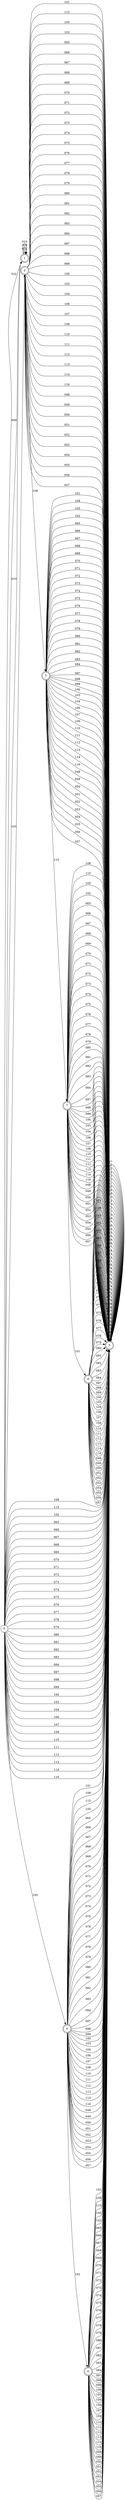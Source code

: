 digraph automata1 {
	rankdir=LR
	0 [label=0 shape=circle]
	1 [label=1 shape=doublecircle]
	2 [label=2 shape=doublecircle]
	3 [label=3 shape=doublecircle]
	4 [label=4 shape=doublecircle]
	5 [label=5 shape=doublecircle]
	6 [label=6 shape=doublecircle]
	7 [label=7 shape=doublecircle]
	8 [label=8 shape=doublecircle]
	0 -> 1 [label=032]
	0 -> 1 [label=009]
	0 -> 1 [label=010]
	0 -> 2 [label=101]
	0 -> 3 [label=108]
	0 -> 3 [label=115]
	0 -> 4 [label=105]
	0 -> 3 [label=102]
	0 -> 3 [label=065]
	0 -> 3 [label=066]
	0 -> 3 [label=067]
	0 -> 3 [label=068]
	0 -> 3 [label=069]
	0 -> 3 [label=070]
	0 -> 3 [label=071]
	0 -> 3 [label=072]
	0 -> 3 [label=073]
	0 -> 3 [label=074]
	0 -> 3 [label=075]
	0 -> 3 [label=076]
	0 -> 3 [label=077]
	0 -> 3 [label=078]
	0 -> 3 [label=079]
	0 -> 3 [label=080]
	0 -> 3 [label=081]
	0 -> 3 [label=082]
	0 -> 3 [label=083]
	0 -> 3 [label=084]
	0 -> 3 [label=097]
	0 -> 3 [label=098]
	0 -> 3 [label=099]
	0 -> 3 [label=100]
	0 -> 3 [label=103]
	0 -> 3 [label=104]
	0 -> 3 [label=106]
	0 -> 3 [label=107]
	0 -> 3 [label=109]
	0 -> 3 [label=110]
	0 -> 3 [label=111]
	0 -> 3 [label=112]
	0 -> 3 [label=113]
	0 -> 3 [label=114]
	0 -> 3 [label=116]
	1 -> 1 [label=032]
	1 -> 1 [label=009]
	1 -> 1 [label=010]
	2 -> 3 [label=101]
	2 -> 5 [label=108]
	2 -> 3 [label=115]
	2 -> 3 [label=105]
	2 -> 3 [label=102]
	2 -> 3 [label=065]
	2 -> 3 [label=066]
	2 -> 3 [label=067]
	2 -> 3 [label=068]
	2 -> 3 [label=069]
	2 -> 3 [label=070]
	2 -> 3 [label=071]
	2 -> 3 [label=072]
	2 -> 3 [label=073]
	2 -> 3 [label=074]
	2 -> 3 [label=075]
	2 -> 3 [label=076]
	2 -> 3 [label=077]
	2 -> 3 [label=078]
	2 -> 3 [label=079]
	2 -> 3 [label=080]
	2 -> 3 [label=081]
	2 -> 3 [label=082]
	2 -> 3 [label=083]
	2 -> 3 [label=084]
	2 -> 3 [label=097]
	2 -> 3 [label=098]
	2 -> 3 [label=099]
	2 -> 3 [label=100]
	2 -> 3 [label=103]
	2 -> 3 [label=104]
	2 -> 3 [label=106]
	2 -> 3 [label=107]
	2 -> 3 [label=109]
	2 -> 3 [label=110]
	2 -> 3 [label=111]
	2 -> 3 [label=112]
	2 -> 3 [label=113]
	2 -> 3 [label=114]
	2 -> 3 [label=116]
	2 -> 3 [label=048]
	2 -> 3 [label=049]
	2 -> 3 [label=050]
	2 -> 3 [label=051]
	2 -> 3 [label=052]
	2 -> 3 [label=053]
	2 -> 3 [label=054]
	2 -> 3 [label=055]
	2 -> 3 [label=056]
	2 -> 3 [label=057]
	3 -> 3 [label=101]
	3 -> 3 [label=108]
	3 -> 3 [label=115]
	3 -> 3 [label=105]
	3 -> 3 [label=102]
	3 -> 3 [label=065]
	3 -> 3 [label=066]
	3 -> 3 [label=067]
	3 -> 3 [label=068]
	3 -> 3 [label=069]
	3 -> 3 [label=070]
	3 -> 3 [label=071]
	3 -> 3 [label=072]
	3 -> 3 [label=073]
	3 -> 3 [label=074]
	3 -> 3 [label=075]
	3 -> 3 [label=076]
	3 -> 3 [label=077]
	3 -> 3 [label=078]
	3 -> 3 [label=079]
	3 -> 3 [label=080]
	3 -> 3 [label=081]
	3 -> 3 [label=082]
	3 -> 3 [label=083]
	3 -> 3 [label=084]
	3 -> 3 [label=097]
	3 -> 3 [label=098]
	3 -> 3 [label=099]
	3 -> 3 [label=100]
	3 -> 3 [label=103]
	3 -> 3 [label=104]
	3 -> 3 [label=106]
	3 -> 3 [label=107]
	3 -> 3 [label=109]
	3 -> 3 [label=110]
	3 -> 3 [label=111]
	3 -> 3 [label=112]
	3 -> 3 [label=113]
	3 -> 3 [label=114]
	3 -> 3 [label=116]
	3 -> 3 [label=048]
	3 -> 3 [label=049]
	3 -> 3 [label=050]
	3 -> 3 [label=051]
	3 -> 3 [label=052]
	3 -> 3 [label=053]
	3 -> 3 [label=054]
	3 -> 3 [label=055]
	3 -> 3 [label=056]
	3 -> 3 [label=057]
	4 -> 3 [label=101]
	4 -> 3 [label=108]
	4 -> 3 [label=115]
	4 -> 3 [label=105]
	4 -> 6 [label=102]
	4 -> 3 [label=065]
	4 -> 3 [label=066]
	4 -> 3 [label=067]
	4 -> 3 [label=068]
	4 -> 3 [label=069]
	4 -> 3 [label=070]
	4 -> 3 [label=071]
	4 -> 3 [label=072]
	4 -> 3 [label=073]
	4 -> 3 [label=074]
	4 -> 3 [label=075]
	4 -> 3 [label=076]
	4 -> 3 [label=077]
	4 -> 3 [label=078]
	4 -> 3 [label=079]
	4 -> 3 [label=080]
	4 -> 3 [label=081]
	4 -> 3 [label=082]
	4 -> 3 [label=083]
	4 -> 3 [label=084]
	4 -> 3 [label=097]
	4 -> 3 [label=098]
	4 -> 3 [label=099]
	4 -> 3 [label=100]
	4 -> 3 [label=103]
	4 -> 3 [label=104]
	4 -> 3 [label=106]
	4 -> 3 [label=107]
	4 -> 3 [label=109]
	4 -> 3 [label=110]
	4 -> 3 [label=111]
	4 -> 3 [label=112]
	4 -> 3 [label=113]
	4 -> 3 [label=114]
	4 -> 3 [label=116]
	4 -> 3 [label=048]
	4 -> 3 [label=049]
	4 -> 3 [label=050]
	4 -> 3 [label=051]
	4 -> 3 [label=052]
	4 -> 3 [label=053]
	4 -> 3 [label=054]
	4 -> 3 [label=055]
	4 -> 3 [label=056]
	4 -> 3 [label=057]
	5 -> 3 [label=101]
	5 -> 3 [label=108]
	5 -> 7 [label=115]
	5 -> 3 [label=105]
	5 -> 3 [label=102]
	5 -> 3 [label=065]
	5 -> 3 [label=066]
	5 -> 3 [label=067]
	5 -> 3 [label=068]
	5 -> 3 [label=069]
	5 -> 3 [label=070]
	5 -> 3 [label=071]
	5 -> 3 [label=072]
	5 -> 3 [label=073]
	5 -> 3 [label=074]
	5 -> 3 [label=075]
	5 -> 3 [label=076]
	5 -> 3 [label=077]
	5 -> 3 [label=078]
	5 -> 3 [label=079]
	5 -> 3 [label=080]
	5 -> 3 [label=081]
	5 -> 3 [label=082]
	5 -> 3 [label=083]
	5 -> 3 [label=084]
	5 -> 3 [label=097]
	5 -> 3 [label=098]
	5 -> 3 [label=099]
	5 -> 3 [label=100]
	5 -> 3 [label=103]
	5 -> 3 [label=104]
	5 -> 3 [label=106]
	5 -> 3 [label=107]
	5 -> 3 [label=109]
	5 -> 3 [label=110]
	5 -> 3 [label=111]
	5 -> 3 [label=112]
	5 -> 3 [label=113]
	5 -> 3 [label=114]
	5 -> 3 [label=116]
	5 -> 3 [label=048]
	5 -> 3 [label=049]
	5 -> 3 [label=050]
	5 -> 3 [label=051]
	5 -> 3 [label=052]
	5 -> 3 [label=053]
	5 -> 3 [label=054]
	5 -> 3 [label=055]
	5 -> 3 [label=056]
	5 -> 3 [label=057]
	6 -> 3 [label=101]
	6 -> 3 [label=108]
	6 -> 3 [label=115]
	6 -> 3 [label=105]
	6 -> 3 [label=102]
	6 -> 3 [label=065]
	6 -> 3 [label=066]
	6 -> 3 [label=067]
	6 -> 3 [label=068]
	6 -> 3 [label=069]
	6 -> 3 [label=070]
	6 -> 3 [label=071]
	6 -> 3 [label=072]
	6 -> 3 [label=073]
	6 -> 3 [label=074]
	6 -> 3 [label=075]
	6 -> 3 [label=076]
	6 -> 3 [label=077]
	6 -> 3 [label=078]
	6 -> 3 [label=079]
	6 -> 3 [label=080]
	6 -> 3 [label=081]
	6 -> 3 [label=082]
	6 -> 3 [label=083]
	6 -> 3 [label=084]
	6 -> 3 [label=097]
	6 -> 3 [label=098]
	6 -> 3 [label=099]
	6 -> 3 [label=100]
	6 -> 3 [label=103]
	6 -> 3 [label=104]
	6 -> 3 [label=106]
	6 -> 3 [label=107]
	6 -> 3 [label=109]
	6 -> 3 [label=110]
	6 -> 3 [label=111]
	6 -> 3 [label=112]
	6 -> 3 [label=113]
	6 -> 3 [label=114]
	6 -> 3 [label=116]
	6 -> 3 [label=048]
	6 -> 3 [label=049]
	6 -> 3 [label=050]
	6 -> 3 [label=051]
	6 -> 3 [label=052]
	6 -> 3 [label=053]
	6 -> 3 [label=054]
	6 -> 3 [label=055]
	6 -> 3 [label=056]
	6 -> 3 [label=057]
	7 -> 8 [label=101]
	7 -> 3 [label=108]
	7 -> 3 [label=115]
	7 -> 3 [label=105]
	7 -> 3 [label=102]
	7 -> 3 [label=065]
	7 -> 3 [label=066]
	7 -> 3 [label=067]
	7 -> 3 [label=068]
	7 -> 3 [label=069]
	7 -> 3 [label=070]
	7 -> 3 [label=071]
	7 -> 3 [label=072]
	7 -> 3 [label=073]
	7 -> 3 [label=074]
	7 -> 3 [label=075]
	7 -> 3 [label=076]
	7 -> 3 [label=077]
	7 -> 3 [label=078]
	7 -> 3 [label=079]
	7 -> 3 [label=080]
	7 -> 3 [label=081]
	7 -> 3 [label=082]
	7 -> 3 [label=083]
	7 -> 3 [label=084]
	7 -> 3 [label=097]
	7 -> 3 [label=098]
	7 -> 3 [label=099]
	7 -> 3 [label=100]
	7 -> 3 [label=103]
	7 -> 3 [label=104]
	7 -> 3 [label=106]
	7 -> 3 [label=107]
	7 -> 3 [label=109]
	7 -> 3 [label=110]
	7 -> 3 [label=111]
	7 -> 3 [label=112]
	7 -> 3 [label=113]
	7 -> 3 [label=114]
	7 -> 3 [label=116]
	7 -> 3 [label=048]
	7 -> 3 [label=049]
	7 -> 3 [label=050]
	7 -> 3 [label=051]
	7 -> 3 [label=052]
	7 -> 3 [label=053]
	7 -> 3 [label=054]
	7 -> 3 [label=055]
	7 -> 3 [label=056]
	7 -> 3 [label=057]
	8 -> 3 [label=101]
	8 -> 3 [label=108]
	8 -> 3 [label=115]
	8 -> 3 [label=105]
	8 -> 3 [label=102]
	8 -> 3 [label=065]
	8 -> 3 [label=066]
	8 -> 3 [label=067]
	8 -> 3 [label=068]
	8 -> 3 [label=069]
	8 -> 3 [label=070]
	8 -> 3 [label=071]
	8 -> 3 [label=072]
	8 -> 3 [label=073]
	8 -> 3 [label=074]
	8 -> 3 [label=075]
	8 -> 3 [label=076]
	8 -> 3 [label=077]
	8 -> 3 [label=078]
	8 -> 3 [label=079]
	8 -> 3 [label=080]
	8 -> 3 [label=081]
	8 -> 3 [label=082]
	8 -> 3 [label=083]
	8 -> 3 [label=084]
	8 -> 3 [label=097]
	8 -> 3 [label=098]
	8 -> 3 [label=099]
	8 -> 3 [label=100]
	8 -> 3 [label=103]
	8 -> 3 [label=104]
	8 -> 3 [label=106]
	8 -> 3 [label=107]
	8 -> 3 [label=109]
	8 -> 3 [label=110]
	8 -> 3 [label=111]
	8 -> 3 [label=112]
	8 -> 3 [label=113]
	8 -> 3 [label=114]
	8 -> 3 [label=116]
	8 -> 3 [label=048]
	8 -> 3 [label=049]
	8 -> 3 [label=050]
	8 -> 3 [label=051]
	8 -> 3 [label=052]
	8 -> 3 [label=053]
	8 -> 3 [label=054]
	8 -> 3 [label=055]
	8 -> 3 [label=056]
	8 -> 3 [label=057]
}
